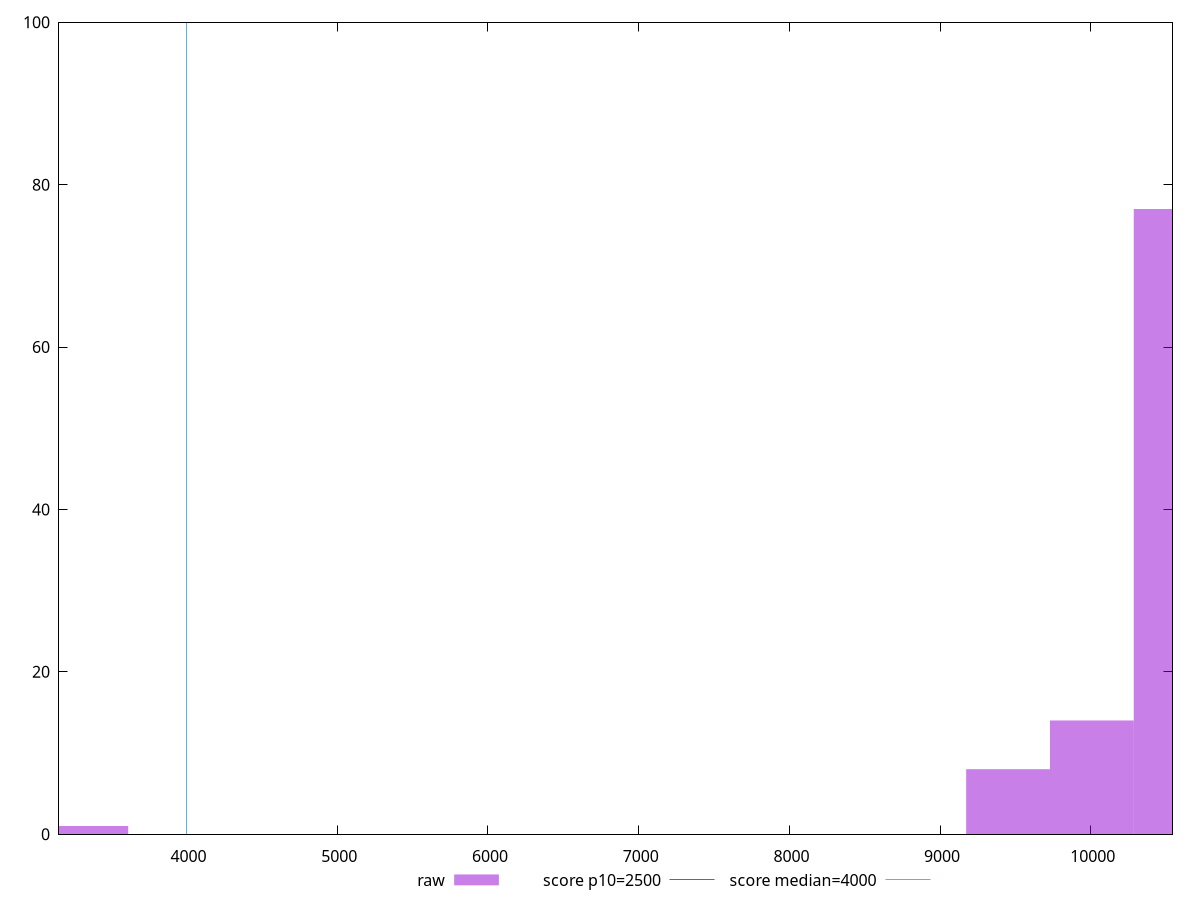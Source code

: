 reset

$raw <<EOF
3335.6196579194648 1
10562.795583411638 77
9450.92236410515 8
10006.858973758393 14
EOF

set key outside below
set boxwidth 555.9366096532441
set xrange [3154.3100000000004:10541.802]
set yrange [0:100]
set trange [0:100]
set style fill transparent solid 0.5 noborder

set parametric
set terminal svg size 640, 490 enhanced background rgb 'white'
set output "reports/report_00033_2021-03-01T14-23-16.841Z/largest-contentful-paint/samples/astro-inner-cached/raw/histogram.svg"

plot $raw title "raw" with boxes, \
     2500,t title "score p10=2500", \
     4000,t title "score median=4000"

reset
